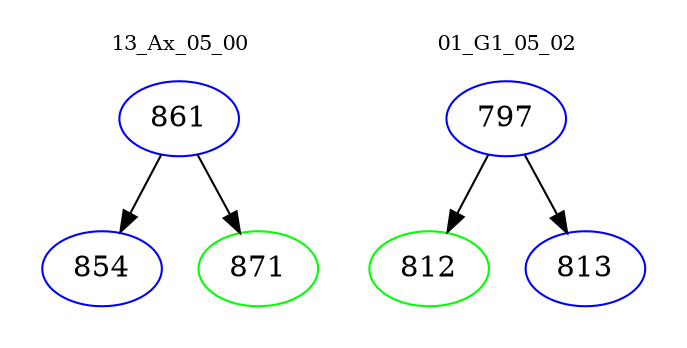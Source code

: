 digraph{
subgraph cluster_0 {
color = white
label = "13_Ax_05_00";
fontsize=10;
T0_861 [label="861", color="blue"]
T0_861 -> T0_854 [color="black"]
T0_854 [label="854", color="blue"]
T0_861 -> T0_871 [color="black"]
T0_871 [label="871", color="green"]
}
subgraph cluster_1 {
color = white
label = "01_G1_05_02";
fontsize=10;
T1_797 [label="797", color="blue"]
T1_797 -> T1_812 [color="black"]
T1_812 [label="812", color="green"]
T1_797 -> T1_813 [color="black"]
T1_813 [label="813", color="blue"]
}
}
